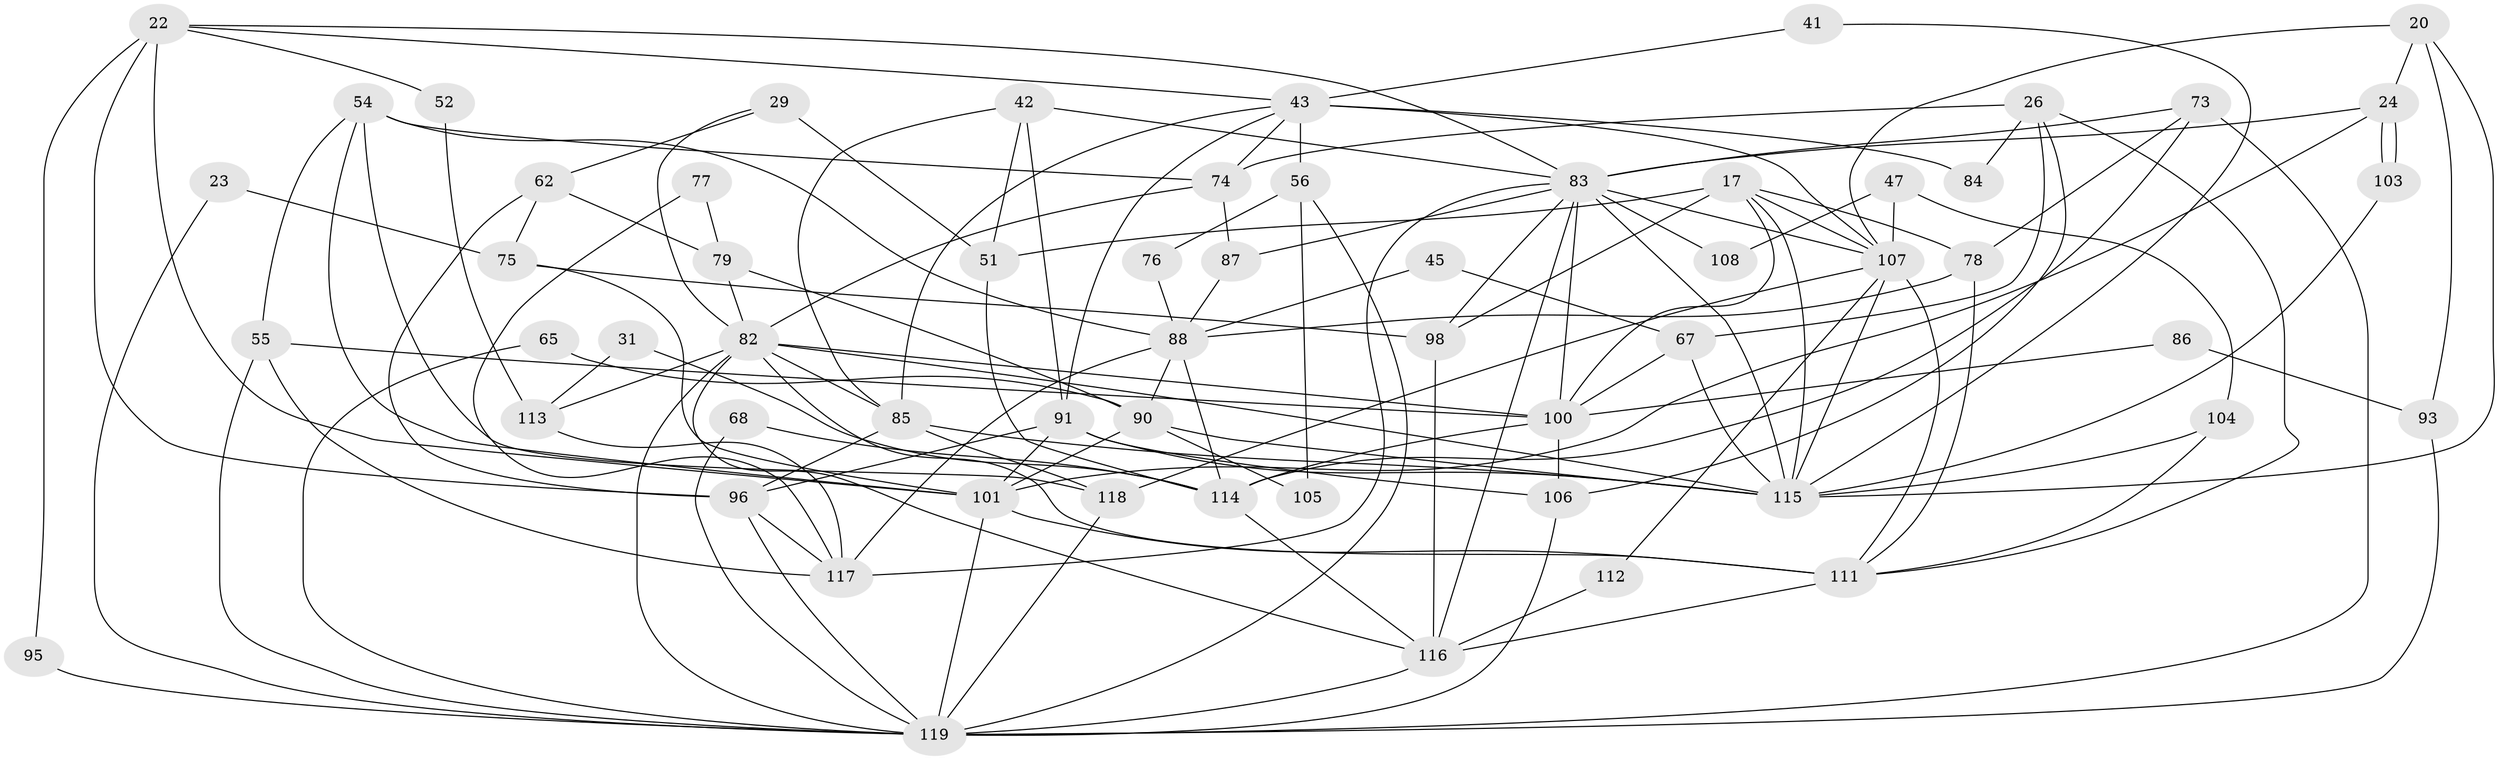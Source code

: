 // original degree distribution, {3: 0.20168067226890757, 7: 0.058823529411764705, 5: 0.12605042016806722, 4: 0.31092436974789917, 2: 0.18487394957983194, 6: 0.10084033613445378, 8: 0.01680672268907563}
// Generated by graph-tools (version 1.1) at 2025/50/03/09/25 04:50:44]
// undirected, 59 vertices, 140 edges
graph export_dot {
graph [start="1"]
  node [color=gray90,style=filled];
  17;
  20 [super="+4"];
  22 [super="+13"];
  23;
  24;
  26 [super="+19"];
  29 [super="+18"];
  31;
  41;
  42;
  43 [super="+36"];
  45;
  47;
  51;
  52;
  54 [super="+40"];
  55;
  56 [super="+44"];
  62 [super="+10"];
  65;
  67;
  68;
  73 [super="+50"];
  74 [super="+71"];
  75;
  76;
  77;
  78;
  79;
  82 [super="+11+15+57+49"];
  83 [super="+5+16+64"];
  84;
  85 [super="+8"];
  86;
  87;
  88 [super="+12"];
  90;
  91;
  93;
  95;
  96 [super="+3+27"];
  98 [super="+38"];
  100 [super="+33+81+58"];
  101 [super="+32+61"];
  103;
  104 [super="+72"];
  105;
  106;
  107 [super="+37+92"];
  108 [super="+35"];
  111 [super="+102"];
  112;
  113 [super="+53"];
  114 [super="+66"];
  115 [super="+80+109"];
  116 [super="+9+69"];
  117 [super="+34+99"];
  118;
  119 [super="+89+110"];
  17 -- 100;
  17 -- 51;
  17 -- 78;
  17 -- 98;
  17 -- 107 [weight=2];
  17 -- 115;
  20 -- 24 [weight=2];
  20 -- 93;
  20 -- 107;
  20 -- 115 [weight=2];
  22 -- 43;
  22 -- 52;
  22 -- 96 [weight=2];
  22 -- 95;
  22 -- 101;
  22 -- 83;
  23 -- 75;
  23 -- 119;
  24 -- 103;
  24 -- 103;
  24 -- 83;
  24 -- 101;
  26 -- 67 [weight=2];
  26 -- 74;
  26 -- 84;
  26 -- 106;
  26 -- 111;
  29 -- 51 [weight=2];
  29 -- 62;
  29 -- 82;
  31 -- 114;
  31 -- 113;
  41 -- 43;
  41 -- 115;
  42 -- 91;
  42 -- 51;
  42 -- 83;
  42 -- 85;
  43 -- 85;
  43 -- 56 [weight=2];
  43 -- 84;
  43 -- 91;
  43 -- 107;
  43 -- 74;
  45 -- 67;
  45 -- 88;
  47 -- 107;
  47 -- 108;
  47 -- 104;
  51 -- 114;
  52 -- 113;
  54 -- 118;
  54 -- 101;
  54 -- 88;
  54 -- 55;
  54 -- 74;
  55 -- 117;
  55 -- 100;
  55 -- 119;
  56 -- 119 [weight=2];
  56 -- 76;
  56 -- 105;
  62 -- 75;
  62 -- 79;
  62 -- 96;
  65 -- 119 [weight=2];
  65 -- 90;
  67 -- 100;
  67 -- 115;
  68 -- 114;
  68 -- 119;
  73 -- 78;
  73 -- 114 [weight=2];
  73 -- 83;
  73 -- 119 [weight=2];
  74 -- 82;
  74 -- 87;
  75 -- 101;
  75 -- 98;
  76 -- 88;
  77 -- 117;
  77 -- 79;
  78 -- 111;
  78 -- 88;
  79 -- 90;
  79 -- 82;
  82 -- 85 [weight=2];
  82 -- 100 [weight=2];
  82 -- 116;
  82 -- 113 [weight=2];
  82 -- 119 [weight=2];
  82 -- 111 [weight=2];
  82 -- 115 [weight=2];
  83 -- 117 [weight=2];
  83 -- 100 [weight=2];
  83 -- 116;
  83 -- 107;
  83 -- 98;
  83 -- 108 [weight=2];
  83 -- 87;
  83 -- 115;
  85 -- 96 [weight=2];
  85 -- 118;
  85 -- 115;
  86 -- 93;
  86 -- 100;
  87 -- 88;
  88 -- 90;
  88 -- 117;
  88 -- 114;
  90 -- 101;
  90 -- 105;
  90 -- 115;
  91 -- 101 [weight=2];
  91 -- 106;
  91 -- 115;
  91 -- 96 [weight=2];
  93 -- 119;
  95 -- 119;
  96 -- 117 [weight=2];
  96 -- 119 [weight=2];
  98 -- 116;
  100 -- 106;
  100 -- 114 [weight=2];
  101 -- 119 [weight=3];
  101 -- 111 [weight=2];
  103 -- 115;
  104 -- 111;
  104 -- 115;
  106 -- 119;
  107 -- 112;
  107 -- 118;
  107 -- 111 [weight=2];
  107 -- 115;
  111 -- 116;
  112 -- 116;
  113 -- 117 [weight=2];
  114 -- 116 [weight=3];
  116 -- 119 [weight=3];
  118 -- 119;
}
